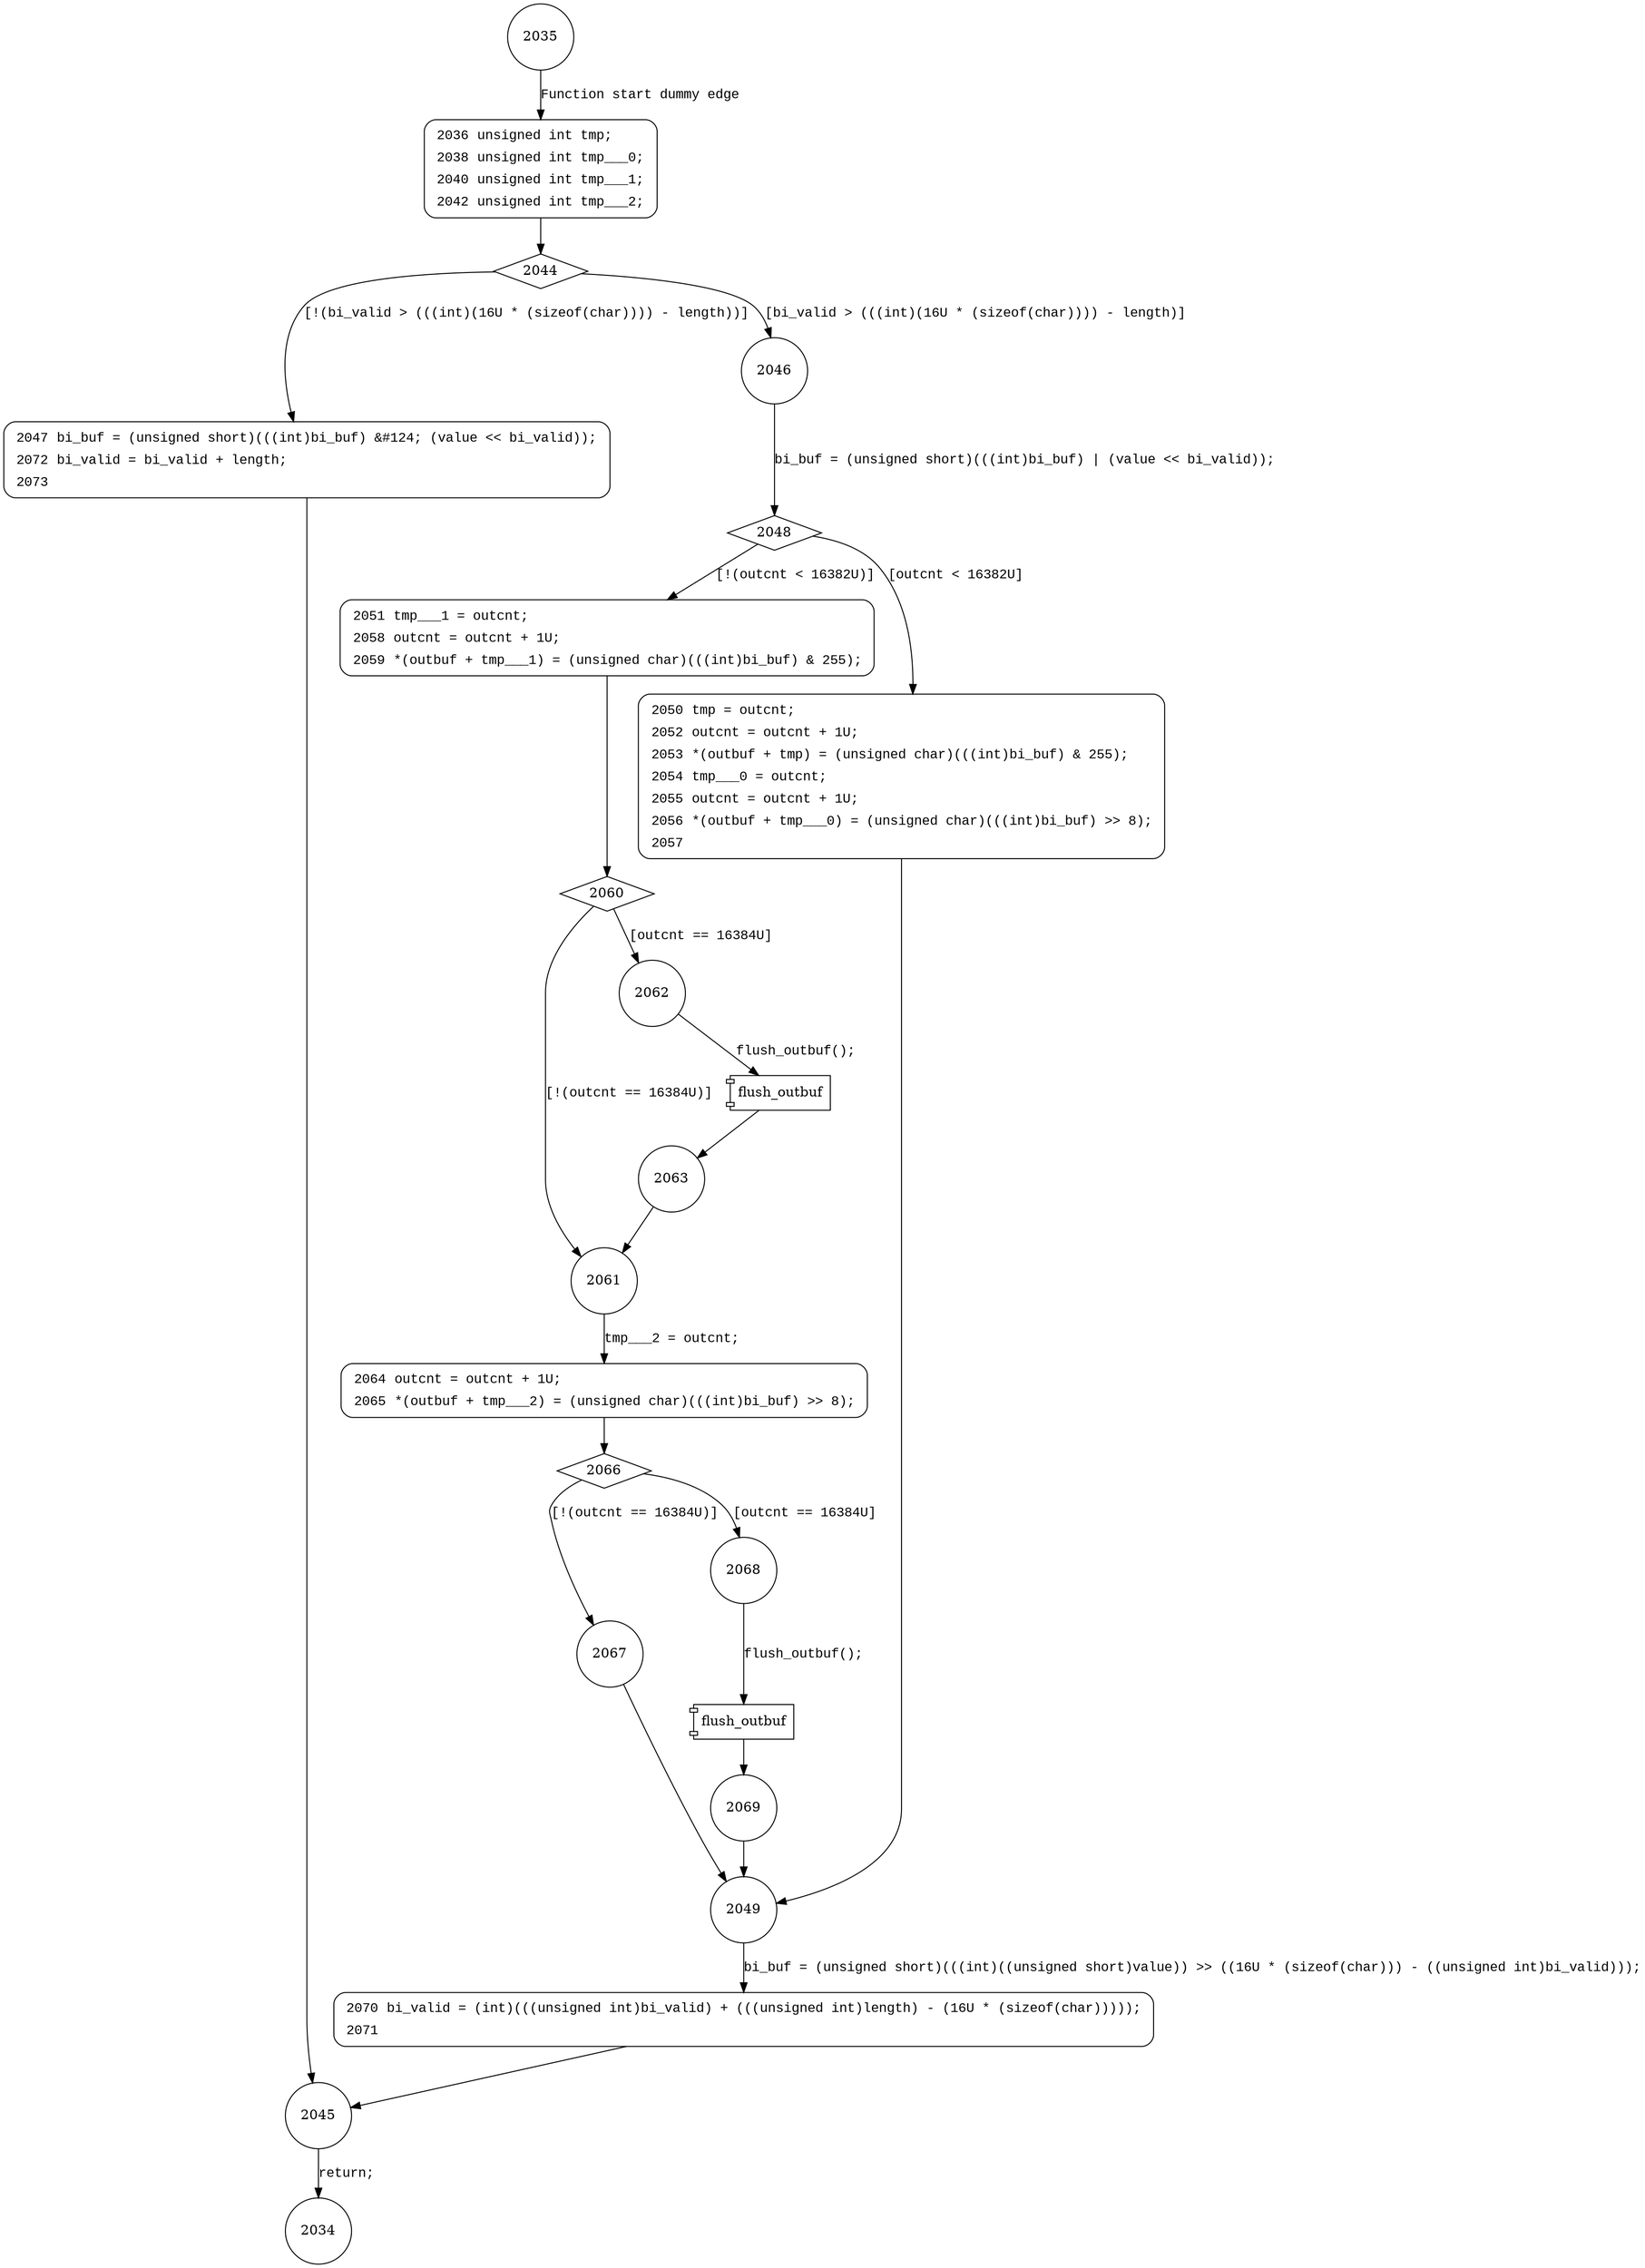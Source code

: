 digraph send_bits {
2035 [shape="circle"]
2036 [shape="circle"]
2044 [shape="diamond"]
2047 [shape="circle"]
2046 [shape="circle"]
2048 [shape="diamond"]
2051 [shape="circle"]
2050 [shape="circle"]
2049 [shape="circle"]
2070 [shape="circle"]
2045 [shape="circle"]
2034 [shape="circle"]
2060 [shape="diamond"]
2061 [shape="circle"]
2062 [shape="circle"]
2063 [shape="circle"]
2064 [shape="circle"]
2066 [shape="diamond"]
2067 [shape="circle"]
2068 [shape="circle"]
2069 [shape="circle"]
2036 [style="filled,bold" penwidth="1" fillcolor="white" fontname="Courier New" shape="Mrecord" label=<<table border="0" cellborder="0" cellpadding="3" bgcolor="white"><tr><td align="right">2036</td><td align="left">unsigned int tmp;</td></tr><tr><td align="right">2038</td><td align="left">unsigned int tmp___0;</td></tr><tr><td align="right">2040</td><td align="left">unsigned int tmp___1;</td></tr><tr><td align="right">2042</td><td align="left">unsigned int tmp___2;</td></tr></table>>]
2036 -> 2044[label=""]
2050 [style="filled,bold" penwidth="1" fillcolor="white" fontname="Courier New" shape="Mrecord" label=<<table border="0" cellborder="0" cellpadding="3" bgcolor="white"><tr><td align="right">2050</td><td align="left">tmp = outcnt;</td></tr><tr><td align="right">2052</td><td align="left">outcnt = outcnt + 1U;</td></tr><tr><td align="right">2053</td><td align="left">*(outbuf + tmp) = (unsigned char)(((int)bi_buf) &amp; 255);</td></tr><tr><td align="right">2054</td><td align="left">tmp___0 = outcnt;</td></tr><tr><td align="right">2055</td><td align="left">outcnt = outcnt + 1U;</td></tr><tr><td align="right">2056</td><td align="left">*(outbuf + tmp___0) = (unsigned char)(((int)bi_buf) &gt;&gt; 8);</td></tr><tr><td align="right">2057</td><td align="left"></td></tr></table>>]
2050 -> 2049[label=""]
2070 [style="filled,bold" penwidth="1" fillcolor="white" fontname="Courier New" shape="Mrecord" label=<<table border="0" cellborder="0" cellpadding="3" bgcolor="white"><tr><td align="right">2070</td><td align="left">bi_valid = (int)(((unsigned int)bi_valid) + (((unsigned int)length) - (16U * (sizeof(char)))));</td></tr><tr><td align="right">2071</td><td align="left"></td></tr></table>>]
2070 -> 2045[label=""]
2051 [style="filled,bold" penwidth="1" fillcolor="white" fontname="Courier New" shape="Mrecord" label=<<table border="0" cellborder="0" cellpadding="3" bgcolor="white"><tr><td align="right">2051</td><td align="left">tmp___1 = outcnt;</td></tr><tr><td align="right">2058</td><td align="left">outcnt = outcnt + 1U;</td></tr><tr><td align="right">2059</td><td align="left">*(outbuf + tmp___1) = (unsigned char)(((int)bi_buf) &amp; 255);</td></tr></table>>]
2051 -> 2060[label=""]
2064 [style="filled,bold" penwidth="1" fillcolor="white" fontname="Courier New" shape="Mrecord" label=<<table border="0" cellborder="0" cellpadding="3" bgcolor="white"><tr><td align="right">2064</td><td align="left">outcnt = outcnt + 1U;</td></tr><tr><td align="right">2065</td><td align="left">*(outbuf + tmp___2) = (unsigned char)(((int)bi_buf) &gt;&gt; 8);</td></tr></table>>]
2064 -> 2066[label=""]
2047 [style="filled,bold" penwidth="1" fillcolor="white" fontname="Courier New" shape="Mrecord" label=<<table border="0" cellborder="0" cellpadding="3" bgcolor="white"><tr><td align="right">2047</td><td align="left">bi_buf = (unsigned short)(((int)bi_buf) &amp;#124; (value &lt;&lt; bi_valid));</td></tr><tr><td align="right">2072</td><td align="left">bi_valid = bi_valid + length;</td></tr><tr><td align="right">2073</td><td align="left"></td></tr></table>>]
2047 -> 2045[label=""]
2035 -> 2036 [label="Function start dummy edge" fontname="Courier New"]
2044 -> 2047 [label="[!(bi_valid > (((int)(16U * (sizeof(char)))) - length))]" fontname="Courier New"]
2044 -> 2046 [label="[bi_valid > (((int)(16U * (sizeof(char)))) - length)]" fontname="Courier New"]
2048 -> 2051 [label="[!(outcnt < 16382U)]" fontname="Courier New"]
2048 -> 2050 [label="[outcnt < 16382U]" fontname="Courier New"]
2049 -> 2070 [label="bi_buf = (unsigned short)(((int)((unsigned short)value)) >> ((16U * (sizeof(char))) - ((unsigned int)bi_valid)));" fontname="Courier New"]
2045 -> 2034 [label="return;" fontname="Courier New"]
2060 -> 2061 [label="[!(outcnt == 16384U)]" fontname="Courier New"]
2060 -> 2062 [label="[outcnt == 16384U]" fontname="Courier New"]
100261 [shape="component" label="flush_outbuf"]
2062 -> 100261 [label="flush_outbuf();" fontname="Courier New"]
100261 -> 2063 [label="" fontname="Courier New"]
2061 -> 2064 [label="tmp___2 = outcnt;" fontname="Courier New"]
2066 -> 2067 [label="[!(outcnt == 16384U)]" fontname="Courier New"]
2066 -> 2068 [label="[outcnt == 16384U]" fontname="Courier New"]
100262 [shape="component" label="flush_outbuf"]
2068 -> 100262 [label="flush_outbuf();" fontname="Courier New"]
100262 -> 2069 [label="" fontname="Courier New"]
2067 -> 2049 [label="" fontname="Courier New"]
2046 -> 2048 [label="bi_buf = (unsigned short)(((int)bi_buf) | (value << bi_valid));" fontname="Courier New"]
2063 -> 2061 [label="" fontname="Courier New"]
2069 -> 2049 [label="" fontname="Courier New"]
}